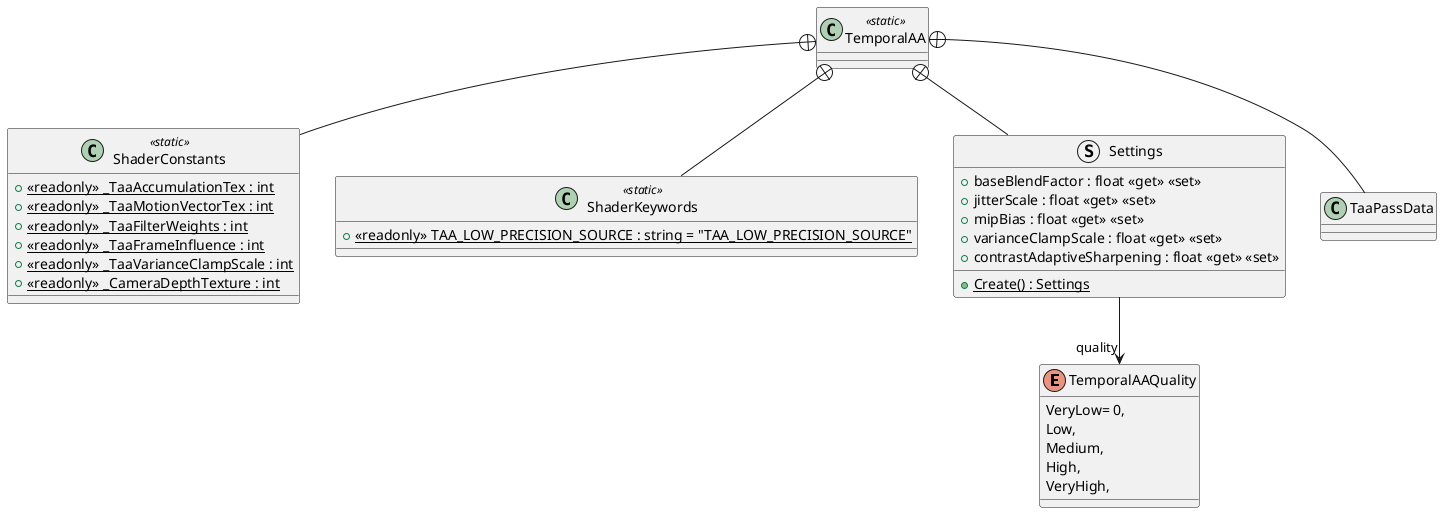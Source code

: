 @startuml
enum TemporalAAQuality {
    VeryLow= 0,
    Low,
    Medium,
    High,
    VeryHigh,
}
class TemporalAA <<static>> {
}
class ShaderConstants <<static>> {
    + {static} <<readonly>> _TaaAccumulationTex : int
    + {static} <<readonly>> _TaaMotionVectorTex : int
    + {static} <<readonly>> _TaaFilterWeights : int
    + {static} <<readonly>> _TaaFrameInfluence : int
    + {static} <<readonly>> _TaaVarianceClampScale : int
    + {static} <<readonly>> _CameraDepthTexture : int
}
class ShaderKeywords <<static>> {
    + {static} <<readonly>> TAA_LOW_PRECISION_SOURCE : string = "TAA_LOW_PRECISION_SOURCE"
}
struct Settings {
    + baseBlendFactor : float <<get>> <<set>>
    + jitterScale : float <<get>> <<set>>
    + mipBias : float <<get>> <<set>>
    + varianceClampScale : float <<get>> <<set>>
    + contrastAdaptiveSharpening : float <<get>> <<set>>
    + {static} Create() : Settings
}
class TaaPassData {
}
TemporalAA +-- ShaderConstants
TemporalAA +-- ShaderKeywords
TemporalAA +-- Settings
Settings --> "quality" TemporalAAQuality
TemporalAA +-- TaaPassData
@enduml
